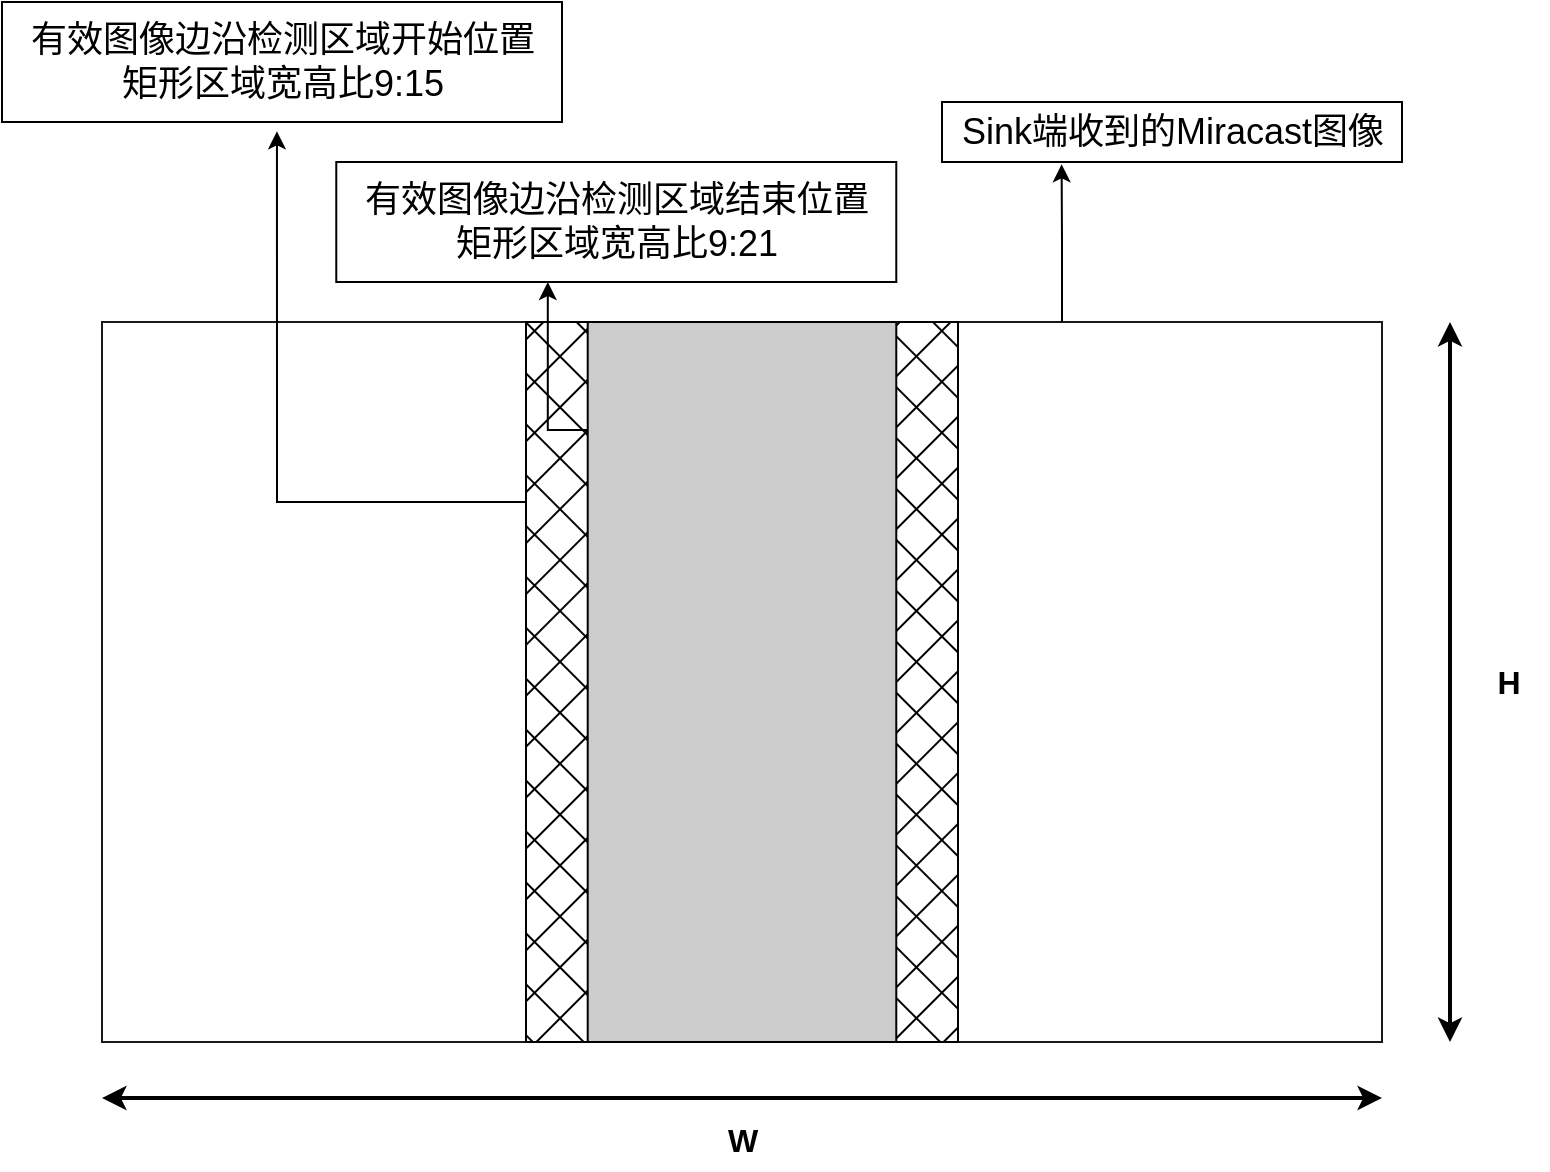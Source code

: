 <mxfile version="20.4.0" type="github">
  <diagram id="6QDKSPnrTSgEelVW4R3N" name="第 1 页">
    <mxGraphModel dx="1673" dy="2040" grid="1" gridSize="10" guides="1" tooltips="1" connect="1" arrows="1" fold="1" page="1" pageScale="1" pageWidth="827" pageHeight="1169" math="0" shadow="0">
      <root>
        <mxCell id="0" />
        <mxCell id="1" parent="0" />
        <mxCell id="wRb3nrnMmlGAktsx-6lQ-2" value="" style="group" parent="1" vertex="1" connectable="0">
          <mxGeometry x="520" y="-10" width="660" height="380" as="geometry" />
        </mxCell>
        <mxCell id="DnedYTSctudwAIyVeCfP-8" value="" style="rounded=0;whiteSpace=wrap;html=1;fillStyle=hatch;strokeColor=#1A1A1A;fillColor=none;gradientColor=none;points=[[0,0,0,0,0],[0,0.25,0,0,0],[0,0.5,0,0,0],[0,0.75,0,0,0],[0,1,0,0,0],[0.13,0,0,0,0],[0.25,0,0,0,0],[0.25,1,0,0,0],[0.5,0,0,0,0],[0.5,1,0,0,0],[0.75,0,0,0,0],[0.75,1,0,0,0],[1,0,0,0,0],[1,0.25,0,0,0],[1,0.5,0,0,0],[1,0.75,0,0,0],[1,1,0,0,0]];" parent="wRb3nrnMmlGAktsx-6lQ-2" vertex="1">
          <mxGeometry x="10" y="10" width="640" height="360" as="geometry" />
        </mxCell>
        <mxCell id="DnedYTSctudwAIyVeCfP-10" value="" style="rounded=0;whiteSpace=wrap;html=1;fillStyle=cross-hatch;fillColor=#000000;fontColor=#ffffff;strokeColor=default;points=[[0,0,0,0,0],[0,0.25,0,0,0],[0,0.5,0,0,0],[0,0.75,0,0,0],[0,1,0,0,0],[0.1,0,0,0,0],[0.25,0,0,0,0],[0.25,1,0,0,0],[0.5,0,0,0,0],[0.5,1,0,0,0],[0.75,0,0,0,0],[0.75,1,0,0,0],[1,0,0,0,0],[1,0.25,0,0,0],[1,0.5,0,0,0],[1,0.75,0,0,0],[1,1,0,0,0]];" parent="wRb3nrnMmlGAktsx-6lQ-2" vertex="1">
          <mxGeometry x="222" y="10" width="216" height="360" as="geometry" />
        </mxCell>
        <mxCell id="DnedYTSctudwAIyVeCfP-11" value="" style="endArrow=classic;startArrow=classic;html=1;rounded=0;strokeWidth=2;" parent="1" edge="1">
          <mxGeometry width="50" height="50" relative="1" as="geometry">
            <mxPoint x="530" y="388" as="sourcePoint" />
            <mxPoint x="1170" y="388" as="targetPoint" />
          </mxGeometry>
        </mxCell>
        <mxCell id="DnedYTSctudwAIyVeCfP-12" value="" style="endArrow=classic;startArrow=classic;html=1;rounded=0;strokeWidth=2;" parent="1" edge="1">
          <mxGeometry width="50" height="50" relative="1" as="geometry">
            <mxPoint x="1204" y="360" as="sourcePoint" />
            <mxPoint x="1204" as="targetPoint" />
          </mxGeometry>
        </mxCell>
        <mxCell id="DnedYTSctudwAIyVeCfP-13" value="W" style="text;html=1;resizable=0;autosize=1;align=center;verticalAlign=middle;points=[];fillColor=none;strokeColor=none;rounded=0;fillStyle=hatch;fontStyle=1;fontSize=16;" parent="1" vertex="1">
          <mxGeometry x="830" y="394" width="40" height="30" as="geometry" />
        </mxCell>
        <mxCell id="DnedYTSctudwAIyVeCfP-14" value="H" style="text;html=1;resizable=0;autosize=1;align=center;verticalAlign=middle;points=[];fillColor=none;strokeColor=none;rounded=0;fillStyle=hatch;fontStyle=1;fontSize=16;" parent="1" vertex="1">
          <mxGeometry x="1213" y="165" width="40" height="30" as="geometry" />
        </mxCell>
        <mxCell id="wRb3nrnMmlGAktsx-6lQ-14" value="Sink端收到的Miracast图像" style="text;html=1;align=center;verticalAlign=middle;resizable=0;points=[];autosize=1;strokeColor=default;fillColor=none;fontSize=18;" parent="1" vertex="1">
          <mxGeometry x="950" y="-110" width="230" height="30" as="geometry" />
        </mxCell>
        <mxCell id="BmxFt51ZKjBLVFziNjGP-12" style="edgeStyle=orthogonalEdgeStyle;rounded=0;orthogonalLoop=1;jettySize=auto;html=1;exitX=0;exitY=0.15;exitDx=0;exitDy=0;exitPerimeter=0;entryX=0.378;entryY=1;entryDx=0;entryDy=0;entryPerimeter=0;fontSize=18;" edge="1" parent="1" source="Hm4NCr68FKDRwbmfdPMT-1" target="BmxFt51ZKjBLVFziNjGP-9">
          <mxGeometry relative="1" as="geometry" />
        </mxCell>
        <mxCell id="Hm4NCr68FKDRwbmfdPMT-1" value="" style="rounded=0;whiteSpace=wrap;html=1;fillStyle=solid;glass=0;fillColor=#CCCCCC;fontColor=#ffffff;strokeColor=#000000;points=[[0,0,0,0,0],[0,0.15,0,0,0],[0,0.25,0,0,0],[0,0.5,0,0,0],[0,0.75,0,0,0],[0,1,0,0,0],[0.25,0,0,0,0],[0.25,1,0,0,0],[0.5,0,0,0,0],[0.5,1,0,0,0],[0.75,0,0,0,0],[0.75,1,0,0,0],[1,0,0,0,0],[1,0.25,0,0,0],[1,0.5,0,0,0],[1,0.75,0,0,0],[1,1,0,0,0]];" parent="1" vertex="1">
          <mxGeometry x="772.86" width="154.28" height="360" as="geometry" />
        </mxCell>
        <mxCell id="BmxFt51ZKjBLVFziNjGP-2" value="有效图像边沿检测区域开始位置&lt;br&gt;矩形区域宽高比9:15" style="text;html=1;align=center;verticalAlign=middle;resizable=0;points=[];autosize=1;strokeColor=default;fillColor=none;fontSize=18;labelBorderColor=none;" vertex="1" parent="1">
          <mxGeometry x="480" y="-160" width="280" height="60" as="geometry" />
        </mxCell>
        <mxCell id="BmxFt51ZKjBLVFziNjGP-5" style="edgeStyle=orthogonalEdgeStyle;rounded=0;orthogonalLoop=1;jettySize=auto;html=1;exitX=0.75;exitY=0;exitDx=0;exitDy=0;exitPerimeter=0;entryX=0.26;entryY=1.038;entryDx=0;entryDy=0;entryPerimeter=0;fontSize=18;" edge="1" parent="1" source="DnedYTSctudwAIyVeCfP-8" target="wRb3nrnMmlGAktsx-6lQ-14">
          <mxGeometry relative="1" as="geometry" />
        </mxCell>
        <mxCell id="BmxFt51ZKjBLVFziNjGP-7" style="edgeStyle=orthogonalEdgeStyle;rounded=0;orthogonalLoop=1;jettySize=auto;html=1;exitX=0;exitY=0.25;exitDx=0;exitDy=0;exitPerimeter=0;entryX=0.491;entryY=1.078;entryDx=0;entryDy=0;entryPerimeter=0;fontSize=18;" edge="1" parent="1" source="DnedYTSctudwAIyVeCfP-10" target="BmxFt51ZKjBLVFziNjGP-2">
          <mxGeometry relative="1" as="geometry" />
        </mxCell>
        <mxCell id="BmxFt51ZKjBLVFziNjGP-9" value="有效图像边沿检测区域结束位置&lt;br&gt;矩形区域宽高比9:21" style="text;html=1;align=center;verticalAlign=middle;resizable=0;points=[];autosize=1;strokeColor=default;fillColor=none;fontSize=18;labelBorderColor=none;" vertex="1" parent="1">
          <mxGeometry x="647.14" y="-80" width="280" height="60" as="geometry" />
        </mxCell>
      </root>
    </mxGraphModel>
  </diagram>
</mxfile>
